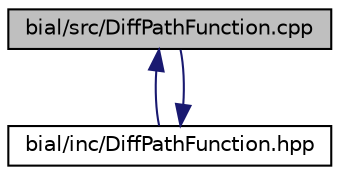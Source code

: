 digraph "bial/src/DiffPathFunction.cpp"
{
  edge [fontname="Helvetica",fontsize="10",labelfontname="Helvetica",labelfontsize="10"];
  node [fontname="Helvetica",fontsize="10",shape=record];
  Node1 [label="bial/src/DiffPathFunction.cpp",height=0.2,width=0.4,color="black", fillcolor="grey75", style="filled", fontcolor="black"];
  Node1 -> Node2 [dir="back",color="midnightblue",fontsize="10",style="solid",fontname="Helvetica"];
  Node2 [label="bial/inc/DiffPathFunction.hpp",height=0.2,width=0.4,color="black", fillcolor="white", style="filled",URL="$_diff_path_function_8hpp.html"];
  Node2 -> Node1 [dir="back",color="midnightblue",fontsize="10",style="solid",fontname="Helvetica"];
}
